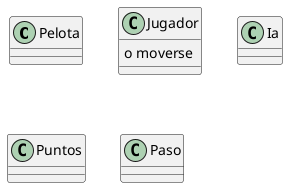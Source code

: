 @startuml PONG

class Pelota
class Jugador{
    o moverse
    

}
class Ia
class Puntos
class Paso


@enduml